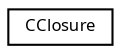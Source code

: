 digraph "Graphical Class Hierarchy"
{
  edge [fontname="Sans",fontsize="8",labelfontname="Sans",labelfontsize="8"];
  node [fontname="Sans",fontsize="8",shape=record];
  rankdir="LR";
  Node1 [label="CClosure",height=0.2,width=0.4,color="black", fillcolor="white", style="filled",URL="$struct_c_closure.html"];
}
